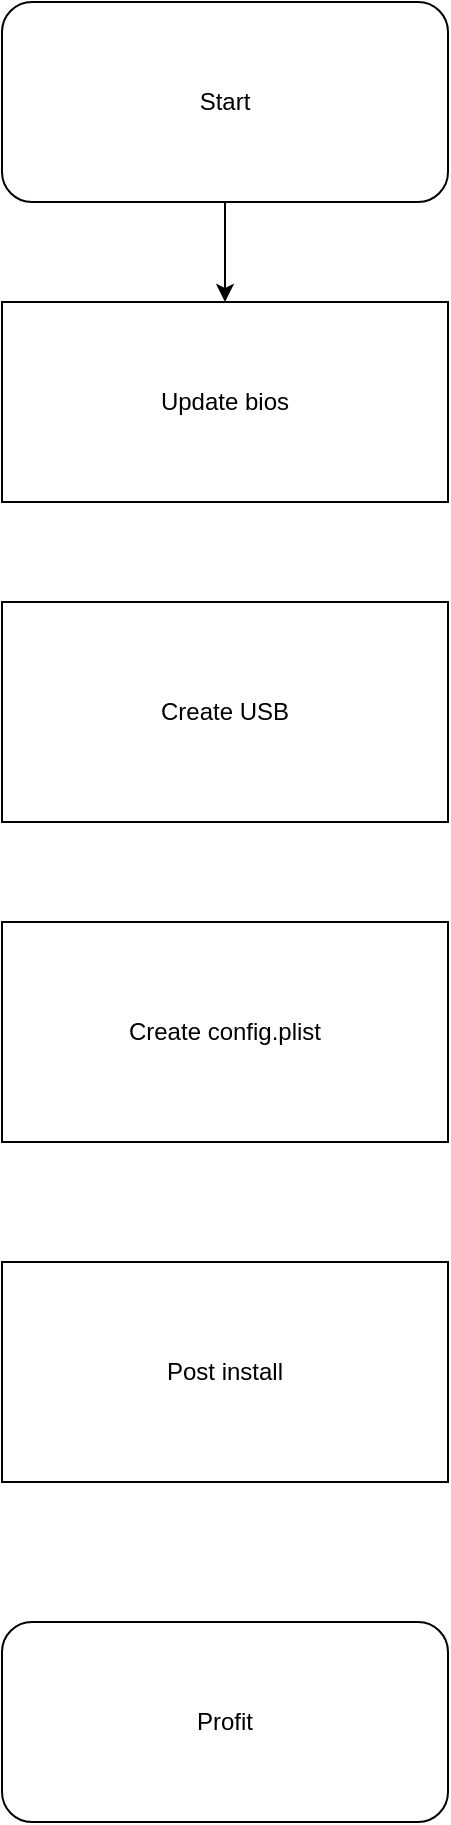 <mxfile version="12.7.0" type="github">
  <diagram id="C5RBs43oDa-KdzZeNtuy" name="Page-1">
    <mxGraphModel dx="2062" dy="1151" grid="1" gridSize="10" guides="1" tooltips="1" connect="1" arrows="1" fold="1" page="1" pageScale="1" pageWidth="827" pageHeight="1169" math="0" shadow="0">
      <root>
        <mxCell id="WIyWlLk6GJQsqaUBKTNV-0"/>
        <mxCell id="WIyWlLk6GJQsqaUBKTNV-1" parent="WIyWlLk6GJQsqaUBKTNV-0"/>
        <mxCell id="WIyWlLk6GJQsqaUBKTNV-3" value="Start" style="rounded=1;whiteSpace=wrap;html=1;fontSize=12;glass=0;strokeWidth=1;shadow=0;" parent="WIyWlLk6GJQsqaUBKTNV-1" vertex="1">
          <mxGeometry x="280" y="30" width="223" height="100" as="geometry"/>
        </mxCell>
        <mxCell id="WIyWlLk6GJQsqaUBKTNV-9" value="Yes" style="edgeStyle=orthogonalEdgeStyle;rounded=0;html=1;jettySize=auto;orthogonalLoop=1;fontSize=11;endArrow=block;endFill=0;endSize=8;strokeWidth=1;shadow=0;labelBackgroundColor=none;" parent="WIyWlLk6GJQsqaUBKTNV-1" target="WIyWlLk6GJQsqaUBKTNV-12" edge="1">
          <mxGeometry y="10" relative="1" as="geometry">
            <mxPoint as="offset"/>
            <mxPoint x="270" y="330" as="sourcePoint"/>
          </mxGeometry>
        </mxCell>
        <mxCell id="KLOnmTiSJQ7MzLYzH_Ca-1" value="Update bios" style="rounded=0;whiteSpace=wrap;html=1;" vertex="1" parent="WIyWlLk6GJQsqaUBKTNV-1">
          <mxGeometry x="280" y="180" width="223" height="100" as="geometry"/>
        </mxCell>
        <mxCell id="KLOnmTiSJQ7MzLYzH_Ca-2" value="Create USB" style="rounded=0;whiteSpace=wrap;html=1;" vertex="1" parent="WIyWlLk6GJQsqaUBKTNV-1">
          <mxGeometry x="280" y="330" width="223" height="110" as="geometry"/>
        </mxCell>
        <mxCell id="KLOnmTiSJQ7MzLYzH_Ca-3" value="Create config.plist" style="rounded=0;whiteSpace=wrap;html=1;" vertex="1" parent="WIyWlLk6GJQsqaUBKTNV-1">
          <mxGeometry x="280" y="490" width="223" height="110" as="geometry"/>
        </mxCell>
        <mxCell id="KLOnmTiSJQ7MzLYzH_Ca-4" value="Post install" style="rounded=0;whiteSpace=wrap;html=1;" vertex="1" parent="WIyWlLk6GJQsqaUBKTNV-1">
          <mxGeometry x="280" y="660" width="223" height="110" as="geometry"/>
        </mxCell>
        <mxCell id="KLOnmTiSJQ7MzLYzH_Ca-6" value="Profit" style="rounded=1;whiteSpace=wrap;html=1;fontSize=12;glass=0;strokeWidth=1;shadow=0;" vertex="1" parent="WIyWlLk6GJQsqaUBKTNV-1">
          <mxGeometry x="280" y="840" width="223" height="100" as="geometry"/>
        </mxCell>
        <mxCell id="KLOnmTiSJQ7MzLYzH_Ca-8" value="" style="endArrow=classic;html=1;exitX=0.5;exitY=1;exitDx=0;exitDy=0;" edge="1" parent="WIyWlLk6GJQsqaUBKTNV-1" source="WIyWlLk6GJQsqaUBKTNV-3" target="KLOnmTiSJQ7MzLYzH_Ca-1">
          <mxGeometry width="50" height="50" relative="1" as="geometry">
            <mxPoint x="390" y="180" as="sourcePoint"/>
            <mxPoint x="440" y="130" as="targetPoint"/>
          </mxGeometry>
        </mxCell>
      </root>
    </mxGraphModel>
  </diagram>
</mxfile>
